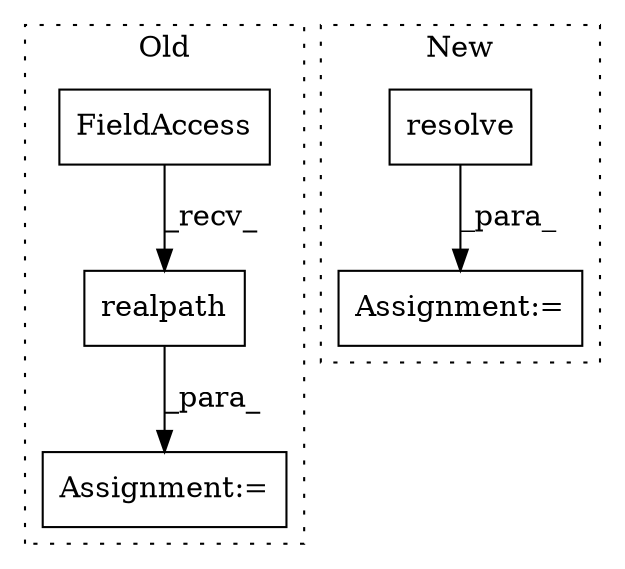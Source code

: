 digraph G {
subgraph cluster0 {
1 [label="realpath" a="32" s="861,898" l="9,1" shape="box"];
3 [label="FieldAccess" a="22" s="853" l="7" shape="box"];
5 [label="Assignment:=" a="7" s="852" l="1" shape="box"];
label = "Old";
style="dotted";
}
subgraph cluster1 {
2 [label="resolve" a="32" s="724" l="9" shape="box"];
4 [label="Assignment:=" a="7" s="699" l="1" shape="box"];
label = "New";
style="dotted";
}
1 -> 5 [label="_para_"];
2 -> 4 [label="_para_"];
3 -> 1 [label="_recv_"];
}